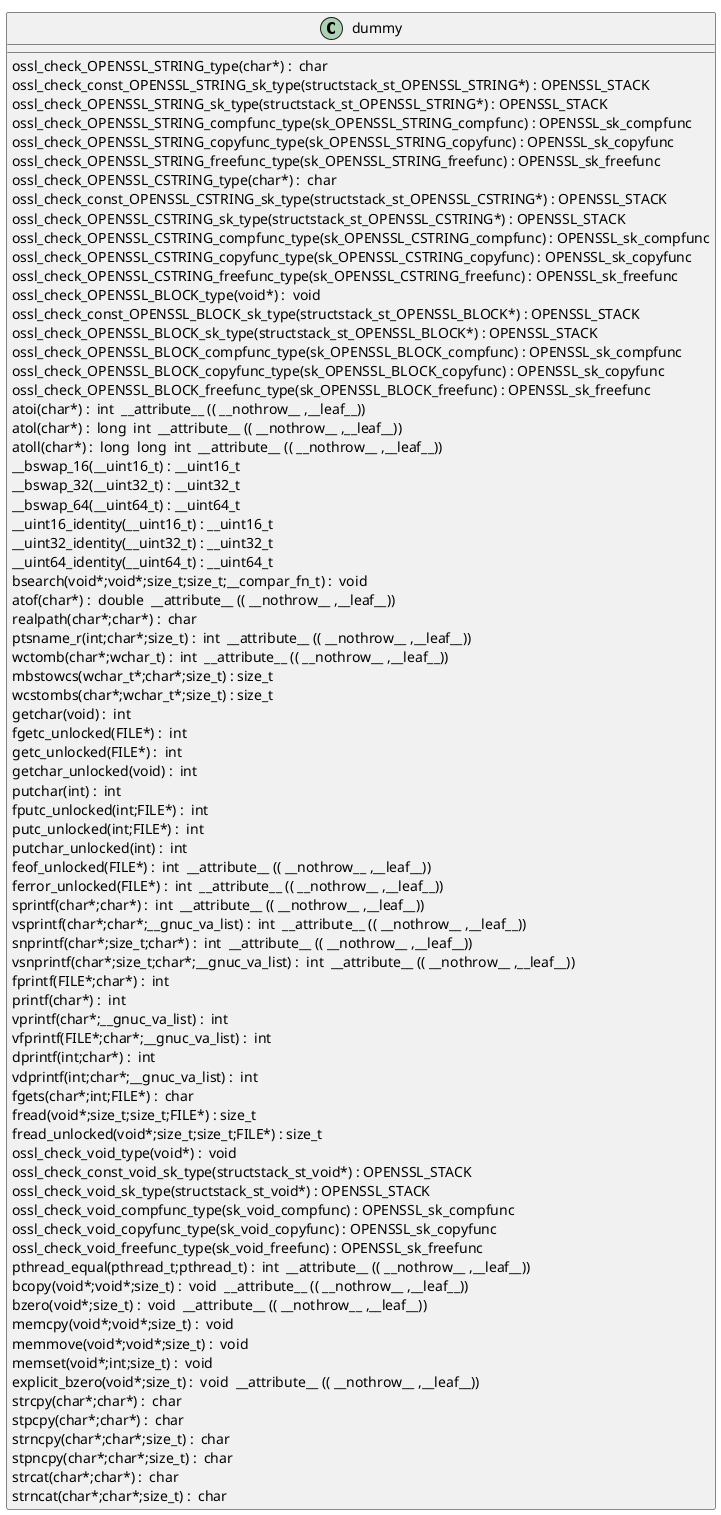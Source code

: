 @startuml
!pragma layout smetana
class dummy {
ossl_check_OPENSSL_STRING_type(char*) :  char  [[[./../../.././qc/crypto/thread/api.c.html#422]]]
ossl_check_const_OPENSSL_STRING_sk_type(structstack_st_OPENSSL_STRING*) : OPENSSL_STACK [[[./../../.././qc/crypto/thread/api.c.html#422]]]
ossl_check_OPENSSL_STRING_sk_type(structstack_st_OPENSSL_STRING*) : OPENSSL_STACK [[[./../../.././qc/crypto/thread/api.c.html#422]]]
ossl_check_OPENSSL_STRING_compfunc_type(sk_OPENSSL_STRING_compfunc) : OPENSSL_sk_compfunc [[[./../../.././qc/crypto/thread/api.c.html#422]]]
ossl_check_OPENSSL_STRING_copyfunc_type(sk_OPENSSL_STRING_copyfunc) : OPENSSL_sk_copyfunc [[[./../../.././qc/crypto/thread/api.c.html#422]]]
ossl_check_OPENSSL_STRING_freefunc_type(sk_OPENSSL_STRING_freefunc) : OPENSSL_sk_freefunc [[[./../../.././qc/crypto/thread/api.c.html#422]]]
ossl_check_OPENSSL_CSTRING_type(char*) :  char  [[[./../../.././qc/crypto/thread/api.c.html#424]]]
ossl_check_const_OPENSSL_CSTRING_sk_type(structstack_st_OPENSSL_CSTRING*) : OPENSSL_STACK [[[./../../.././qc/crypto/thread/api.c.html#424]]]
ossl_check_OPENSSL_CSTRING_sk_type(structstack_st_OPENSSL_CSTRING*) : OPENSSL_STACK [[[./../../.././qc/crypto/thread/api.c.html#424]]]
ossl_check_OPENSSL_CSTRING_compfunc_type(sk_OPENSSL_CSTRING_compfunc) : OPENSSL_sk_compfunc [[[./../../.././qc/crypto/thread/api.c.html#424]]]
ossl_check_OPENSSL_CSTRING_copyfunc_type(sk_OPENSSL_CSTRING_copyfunc) : OPENSSL_sk_copyfunc [[[./../../.././qc/crypto/thread/api.c.html#424]]]
ossl_check_OPENSSL_CSTRING_freefunc_type(sk_OPENSSL_CSTRING_freefunc) : OPENSSL_sk_freefunc [[[./../../.././qc/crypto/thread/api.c.html#424]]]
ossl_check_OPENSSL_BLOCK_type(void*) :  void  [[[./../../.././qc/crypto/thread/api.c.html#427]]]
ossl_check_const_OPENSSL_BLOCK_sk_type(structstack_st_OPENSSL_BLOCK*) : OPENSSL_STACK [[[./../../.././qc/crypto/thread/api.c.html#427]]]
ossl_check_OPENSSL_BLOCK_sk_type(structstack_st_OPENSSL_BLOCK*) : OPENSSL_STACK [[[./../../.././qc/crypto/thread/api.c.html#427]]]
ossl_check_OPENSSL_BLOCK_compfunc_type(sk_OPENSSL_BLOCK_compfunc) : OPENSSL_sk_compfunc [[[./../../.././qc/crypto/thread/api.c.html#427]]]
ossl_check_OPENSSL_BLOCK_copyfunc_type(sk_OPENSSL_BLOCK_copyfunc) : OPENSSL_sk_copyfunc [[[./../../.././qc/crypto/thread/api.c.html#427]]]
ossl_check_OPENSSL_BLOCK_freefunc_type(sk_OPENSSL_BLOCK_freefunc) : OPENSSL_sk_freefunc [[[./../../.././qc/crypto/thread/api.c.html#427]]]
atoi(char*) :  int  __attribute__ (( __nothrow__ ,__leaf__)) [[[./../../.././qc/crypto/thread/api.c.html#758]]]
atol(char*) :  long  int  __attribute__ (( __nothrow__ ,__leaf__)) [[[./../../.././qc/crypto/thread/api.c.html#763]]]
atoll(char*) :  long  long  int  __attribute__ (( __nothrow__ ,__leaf__)) [[[./../../.././qc/crypto/thread/api.c.html#770]]]
__bswap_16(__uint16_t) : __uint16_t [[[./../../.././qc/crypto/thread/api.c.html#932]]]
__bswap_32(__uint32_t) : __uint32_t [[[./../../.././qc/crypto/thread/api.c.html#947]]]
__bswap_64(__uint64_t) : __uint64_t [[[./../../.././qc/crypto/thread/api.c.html#957]]]
__uint16_identity(__uint16_t) : __uint16_t [[[./../../.././qc/crypto/thread/api.c.html#969]]]
__uint32_identity(__uint32_t) : __uint32_t [[[./../../.././qc/crypto/thread/api.c.html#975]]]
__uint64_identity(__uint64_t) : __uint64_t [[[./../../.././qc/crypto/thread/api.c.html#981]]]
bsearch(void*;void*;size_t;size_t;__compar_fn_t) :  void  [[[./../../.././qc/crypto/thread/api.c.html#1649]]]
atof(char*) :  double  __attribute__ (( __nothrow__ ,__leaf__)) [[[./../../.././qc/crypto/thread/api.c.html#1]]]
realpath(char*;char*) :  char  [[[./../../.././qc/crypto/thread/api.c.html#1]]]
ptsname_r(int;char*;size_t) :  int  __attribute__ (( __nothrow__ ,__leaf__)) [[[./../../.././qc/crypto/thread/api.c.html#1]]]
wctomb(char*;wchar_t) :  int  __attribute__ (( __nothrow__ ,__leaf__)) [[[./../../.././qc/crypto/thread/api.c.html#1]]]
mbstowcs(wchar_t*;char*;size_t) : size_t [[[./../../.././qc/crypto/thread/api.c.html#1]]]
wcstombs(char*;wchar_t*;size_t) : size_t [[[./../../.././qc/crypto/thread/api.c.html#1]]]
getchar(void) :  int  [[[./../../.././qc/crypto/thread/api.c.html#1]]]
fgetc_unlocked(FILE*) :  int  [[[./../../.././qc/crypto/thread/api.c.html#1]]]
getc_unlocked(FILE*) :  int  [[[./../../.././qc/crypto/thread/api.c.html#1]]]
getchar_unlocked(void) :  int  [[[./../../.././qc/crypto/thread/api.c.html#1]]]
putchar(int) :  int  [[[./../../.././qc/crypto/thread/api.c.html#1]]]
fputc_unlocked(int;FILE*) :  int  [[[./../../.././qc/crypto/thread/api.c.html#1]]]
putc_unlocked(int;FILE*) :  int  [[[./../../.././qc/crypto/thread/api.c.html#1]]]
putchar_unlocked(int) :  int  [[[./../../.././qc/crypto/thread/api.c.html#1]]]
feof_unlocked(FILE*) :  int  __attribute__ (( __nothrow__ ,__leaf__)) [[[./../../.././qc/crypto/thread/api.c.html#1]]]
ferror_unlocked(FILE*) :  int  __attribute__ (( __nothrow__ ,__leaf__)) [[[./../../.././qc/crypto/thread/api.c.html#1]]]
sprintf(char*;char*) :  int  __attribute__ (( __nothrow__ ,__leaf__)) [[[./../../.././qc/crypto/thread/api.c.html#1]]]
vsprintf(char*;char*;__gnuc_va_list) :  int  __attribute__ (( __nothrow__ ,__leaf__)) [[[./../../.././qc/crypto/thread/api.c.html#1]]]
snprintf(char*;size_t;char*) :  int  __attribute__ (( __nothrow__ ,__leaf__)) [[[./../../.././qc/crypto/thread/api.c.html#1]]]
vsnprintf(char*;size_t;char*;__gnuc_va_list) :  int  __attribute__ (( __nothrow__ ,__leaf__)) [[[./../../.././qc/crypto/thread/api.c.html#1]]]
fprintf(FILE*;char*) :  int  [[[./../../.././qc/crypto/thread/api.c.html#1]]]
printf(char*) :  int  [[[./../../.././qc/crypto/thread/api.c.html#1]]]
vprintf(char*;__gnuc_va_list) :  int  [[[./../../.././qc/crypto/thread/api.c.html#1]]]
vfprintf(FILE*;char*;__gnuc_va_list) :  int  [[[./../../.././qc/crypto/thread/api.c.html#1]]]
dprintf(int;char*) :  int  [[[./../../.././qc/crypto/thread/api.c.html#1]]]
vdprintf(int;char*;__gnuc_va_list) :  int  [[[./../../.././qc/crypto/thread/api.c.html#1]]]
fgets(char*;int;FILE*) :  char  [[[./../../.././qc/crypto/thread/api.c.html#1]]]
fread(void*;size_t;size_t;FILE*) : size_t [[[./../../.././qc/crypto/thread/api.c.html#1]]]
fread_unlocked(void*;size_t;size_t;FILE*) : size_t [[[./../../.././qc/crypto/thread/api.c.html#1]]]
ossl_check_void_type(void*) :  void  [[[./../../.././qc/crypto/thread/api.c.html#1]]]
ossl_check_const_void_sk_type(structstack_st_void*) : OPENSSL_STACK [[[./../../.././qc/crypto/thread/api.c.html#1]]]
ossl_check_void_sk_type(structstack_st_void*) : OPENSSL_STACK [[[./../../.././qc/crypto/thread/api.c.html#1]]]
ossl_check_void_compfunc_type(sk_void_compfunc) : OPENSSL_sk_compfunc [[[./../../.././qc/crypto/thread/api.c.html#1]]]
ossl_check_void_copyfunc_type(sk_void_copyfunc) : OPENSSL_sk_copyfunc [[[./../../.././qc/crypto/thread/api.c.html#1]]]
ossl_check_void_freefunc_type(sk_void_freefunc) : OPENSSL_sk_freefunc [[[./../../.././qc/crypto/thread/api.c.html#1]]]
pthread_equal(pthread_t;pthread_t) :  int  __attribute__ (( __nothrow__ ,__leaf__)) [[[./../../.././qc/crypto/thread/api.c.html#1]]]
bcopy(void*;void*;size_t) :  void  __attribute__ (( __nothrow__ ,__leaf__)) [[[./../../.././qc/crypto/thread/api.c.html#1]]]
bzero(void*;size_t) :  void  __attribute__ (( __nothrow__ ,__leaf__)) [[[./../../.././qc/crypto/thread/api.c.html#1]]]
memcpy(void*;void*;size_t) :  void  [[[./../../.././qc/crypto/thread/api.c.html#1]]]
memmove(void*;void*;size_t) :  void  [[[./../../.././qc/crypto/thread/api.c.html#1]]]
memset(void*;int;size_t) :  void  [[[./../../.././qc/crypto/thread/api.c.html#1]]]
explicit_bzero(void*;size_t) :  void  __attribute__ (( __nothrow__ ,__leaf__)) [[[./../../.././qc/crypto/thread/api.c.html#1]]]
strcpy(char*;char*) :  char  [[[./../../.././qc/crypto/thread/api.c.html#1]]]
stpcpy(char*;char*) :  char  [[[./../../.././qc/crypto/thread/api.c.html#1]]]
strncpy(char*;char*;size_t) :  char  [[[./../../.././qc/crypto/thread/api.c.html#1]]]
stpncpy(char*;char*;size_t) :  char  [[[./../../.././qc/crypto/thread/api.c.html#1]]]
strcat(char*;char*) :  char  [[[./../../.././qc/crypto/thread/api.c.html#1]]]
strncat(char*;char*;size_t) :  char  [[[./../../.././qc/crypto/thread/api.c.html#1]]]
} 
@enduml
